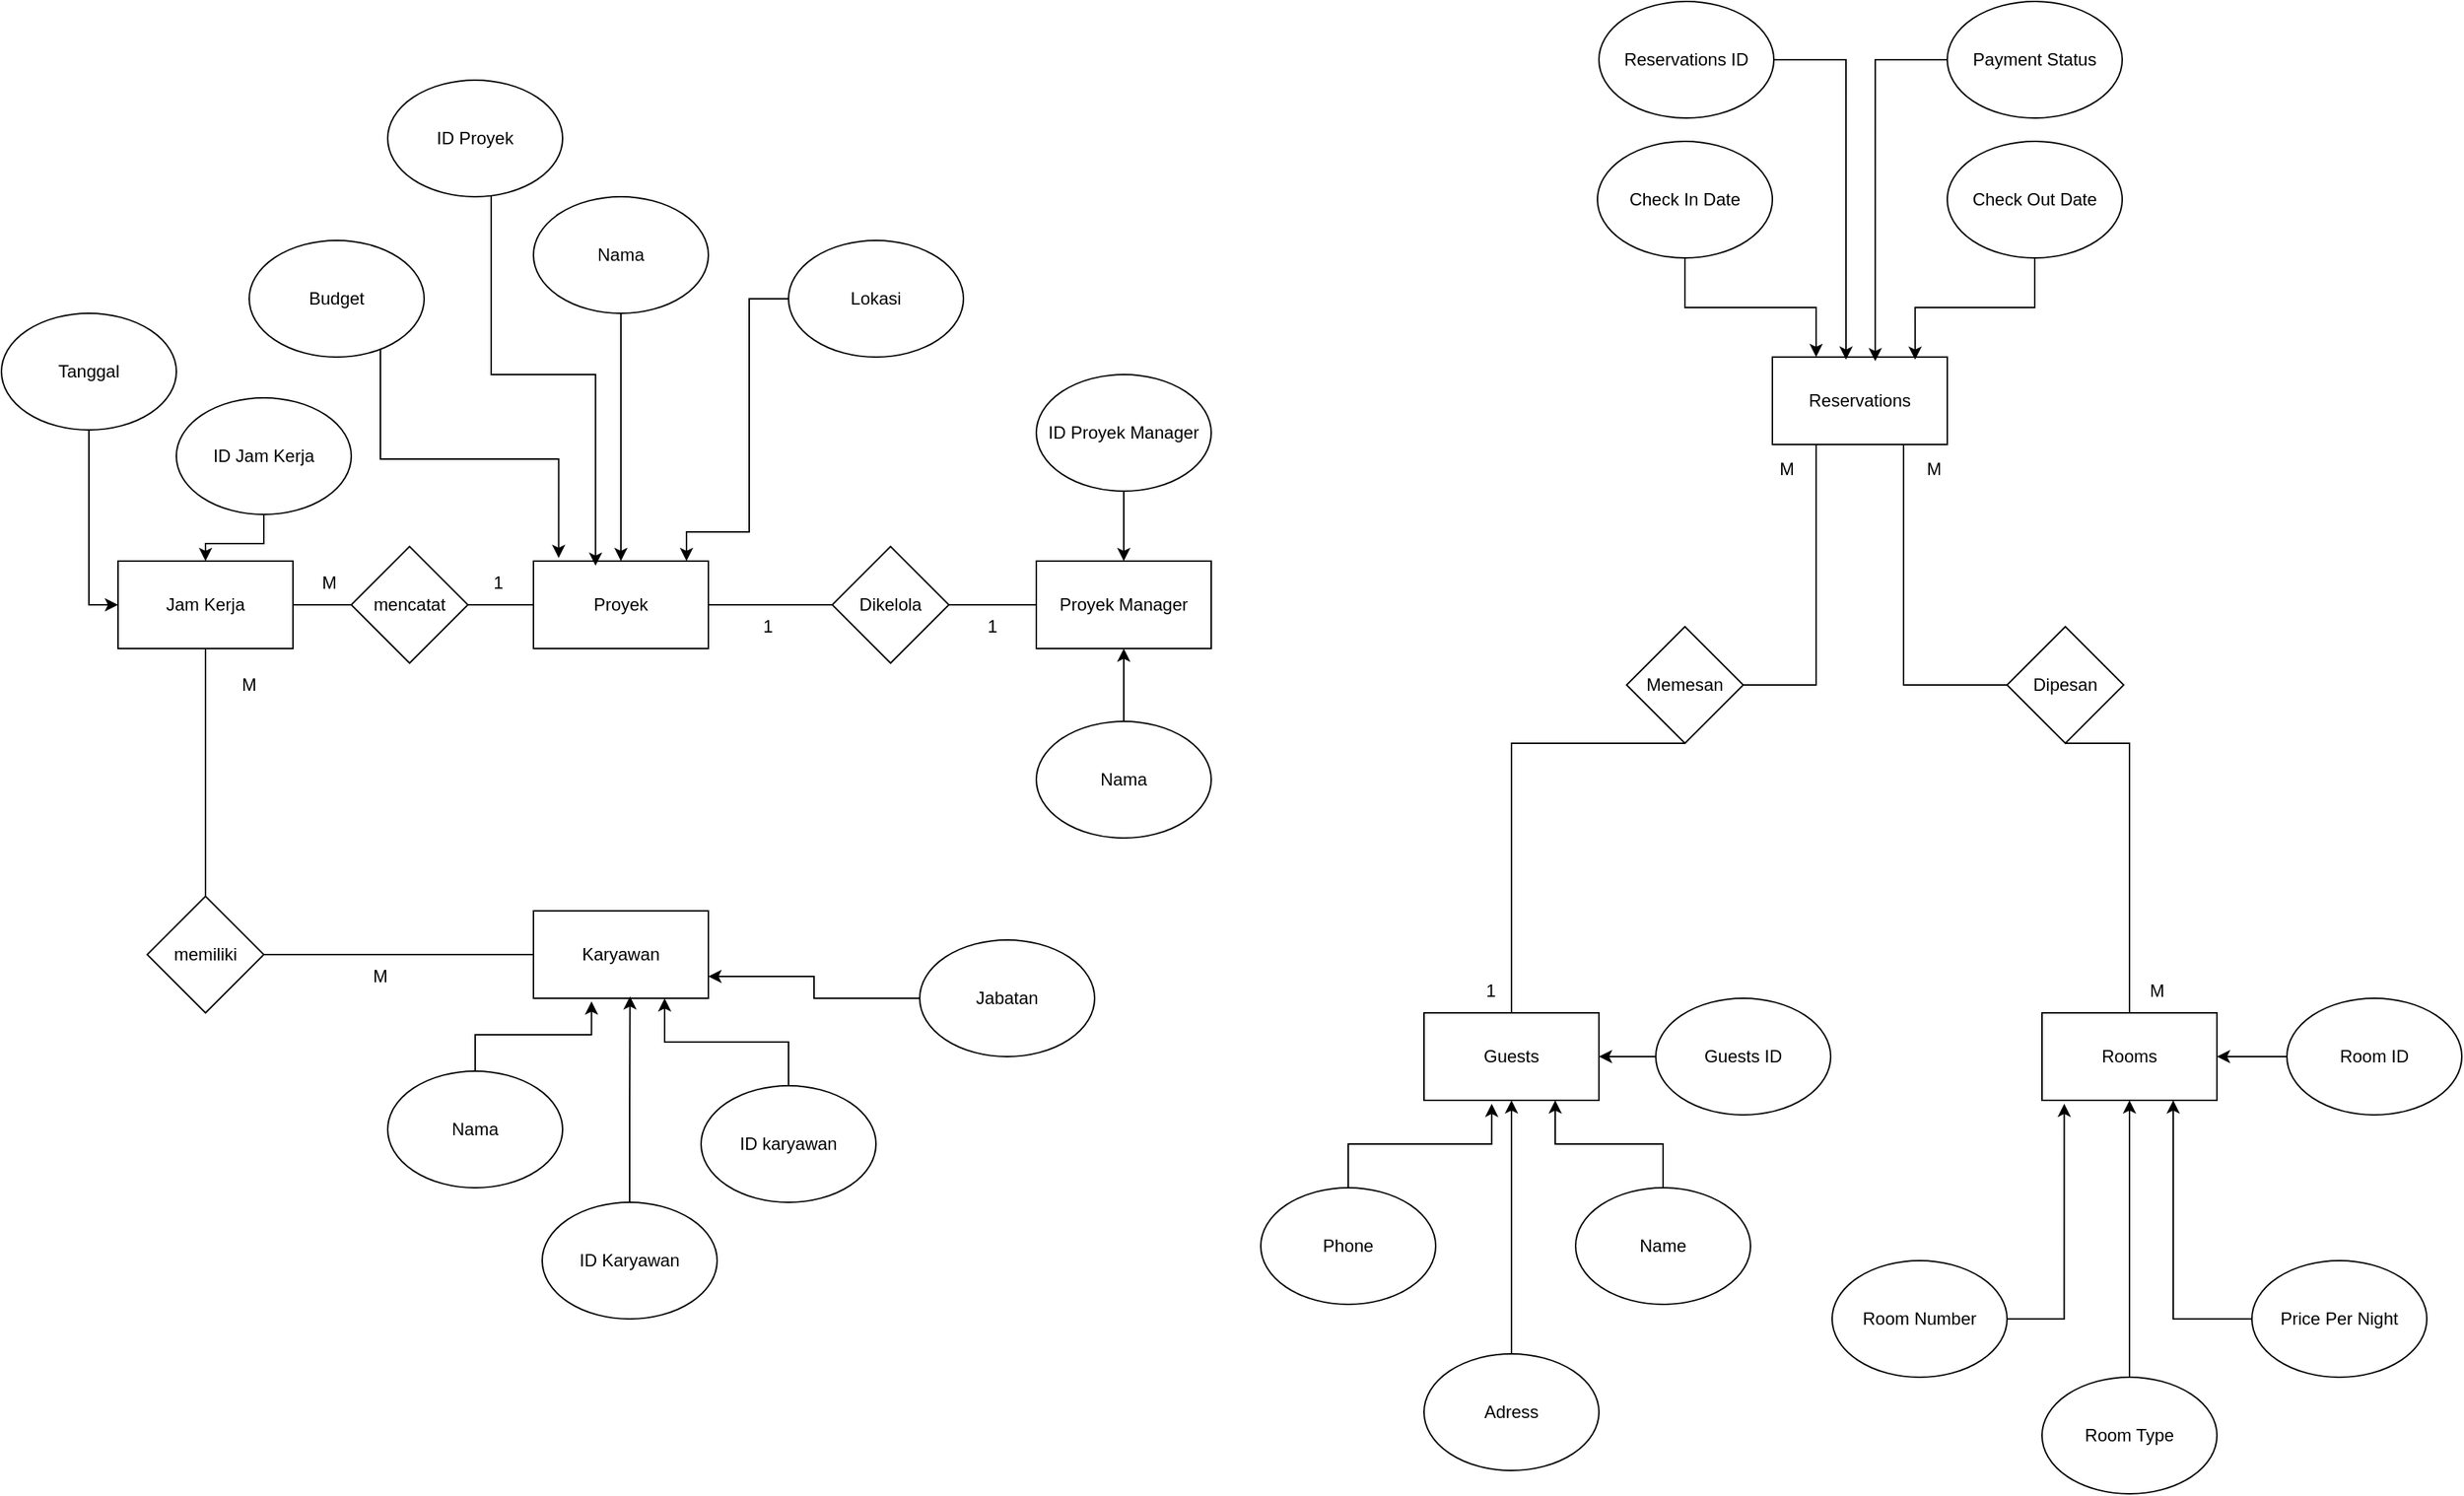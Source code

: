 <mxfile version="24.7.12">
  <diagram name="Page-1" id="U_-ThSBGukp351-MsQGF">
    <mxGraphModel dx="1466" dy="874" grid="1" gridSize="16" guides="1" tooltips="1" connect="1" arrows="1" fold="1" page="1" pageScale="1" pageWidth="850" pageHeight="1100" math="0" shadow="0">
      <root>
        <mxCell id="0" />
        <mxCell id="1" parent="0" />
        <mxCell id="ZirOt_VJAhJDtyZ2jbi9-2" value="Proyek" style="rounded=0;whiteSpace=wrap;html=1;" parent="1" vertex="1">
          <mxGeometry x="365" y="400" width="120" height="60" as="geometry" />
        </mxCell>
        <mxCell id="ZirOt_VJAhJDtyZ2jbi9-3" value="Dikelola" style="rhombus;whiteSpace=wrap;html=1;" parent="1" vertex="1">
          <mxGeometry x="570" y="390" width="80" height="80" as="geometry" />
        </mxCell>
        <mxCell id="ZirOt_VJAhJDtyZ2jbi9-4" value="Proyek Manager" style="rounded=0;whiteSpace=wrap;html=1;" parent="1" vertex="1">
          <mxGeometry x="710" y="400" width="120" height="60" as="geometry" />
        </mxCell>
        <mxCell id="ZirOt_VJAhJDtyZ2jbi9-10" value="Karyawan" style="rounded=0;whiteSpace=wrap;html=1;" parent="1" vertex="1">
          <mxGeometry x="365" y="640" width="120" height="60" as="geometry" />
        </mxCell>
        <mxCell id="ZirOt_VJAhJDtyZ2jbi9-11" value="Nama" style="ellipse;whiteSpace=wrap;html=1;" parent="1" vertex="1">
          <mxGeometry x="265" y="750" width="120" height="80" as="geometry" />
        </mxCell>
        <mxCell id="ZirOt_VJAhJDtyZ2jbi9-17" style="edgeStyle=orthogonalEdgeStyle;rounded=0;orthogonalLoop=1;jettySize=auto;html=1;entryX=0.75;entryY=1;entryDx=0;entryDy=0;" parent="1" source="ZirOt_VJAhJDtyZ2jbi9-12" target="ZirOt_VJAhJDtyZ2jbi9-10" edge="1">
          <mxGeometry relative="1" as="geometry" />
        </mxCell>
        <mxCell id="ZirOt_VJAhJDtyZ2jbi9-12" value="ID karyawan" style="ellipse;whiteSpace=wrap;html=1;" parent="1" vertex="1">
          <mxGeometry x="480" y="760" width="120" height="80" as="geometry" />
        </mxCell>
        <mxCell id="ZirOt_VJAhJDtyZ2jbi9-19" style="edgeStyle=orthogonalEdgeStyle;rounded=0;orthogonalLoop=1;jettySize=auto;html=1;entryX=1;entryY=0.75;entryDx=0;entryDy=0;" parent="1" source="ZirOt_VJAhJDtyZ2jbi9-13" target="ZirOt_VJAhJDtyZ2jbi9-10" edge="1">
          <mxGeometry relative="1" as="geometry" />
        </mxCell>
        <mxCell id="ZirOt_VJAhJDtyZ2jbi9-13" value="Jabatan" style="ellipse;whiteSpace=wrap;html=1;" parent="1" vertex="1">
          <mxGeometry x="630" y="660" width="120" height="80" as="geometry" />
        </mxCell>
        <mxCell id="ZirOt_VJAhJDtyZ2jbi9-14" value="Jam Kerja" style="rounded=0;whiteSpace=wrap;html=1;" parent="1" vertex="1">
          <mxGeometry x="80" y="400" width="120" height="60" as="geometry" />
        </mxCell>
        <mxCell id="ZirOt_VJAhJDtyZ2jbi9-18" style="edgeStyle=orthogonalEdgeStyle;rounded=0;orthogonalLoop=1;jettySize=auto;html=1;entryX=0.332;entryY=1.036;entryDx=0;entryDy=0;entryPerimeter=0;" parent="1" source="ZirOt_VJAhJDtyZ2jbi9-11" target="ZirOt_VJAhJDtyZ2jbi9-10" edge="1">
          <mxGeometry relative="1" as="geometry" />
        </mxCell>
        <mxCell id="ZirOt_VJAhJDtyZ2jbi9-20" value="mencatat" style="rhombus;whiteSpace=wrap;html=1;" parent="1" vertex="1">
          <mxGeometry x="240" y="390" width="80" height="80" as="geometry" />
        </mxCell>
        <mxCell id="ZirOt_VJAhJDtyZ2jbi9-21" value="memiliki" style="rhombus;whiteSpace=wrap;html=1;" parent="1" vertex="1">
          <mxGeometry x="100" y="630" width="80" height="80" as="geometry" />
        </mxCell>
        <mxCell id="ZirOt_VJAhJDtyZ2jbi9-27" style="edgeStyle=orthogonalEdgeStyle;rounded=0;orthogonalLoop=1;jettySize=auto;html=1;entryX=0.875;entryY=0;entryDx=0;entryDy=0;entryPerimeter=0;" parent="1" source="ZirOt_VJAhJDtyZ2jbi9-22" target="ZirOt_VJAhJDtyZ2jbi9-2" edge="1">
          <mxGeometry relative="1" as="geometry">
            <Array as="points">
              <mxPoint x="513" y="220" />
              <mxPoint x="513" y="380" />
              <mxPoint x="470" y="380" />
            </Array>
          </mxGeometry>
        </mxCell>
        <mxCell id="ZirOt_VJAhJDtyZ2jbi9-22" value="Lokasi" style="ellipse;whiteSpace=wrap;html=1;" parent="1" vertex="1">
          <mxGeometry x="540" y="180" width="120" height="80" as="geometry" />
        </mxCell>
        <mxCell id="ZirOt_VJAhJDtyZ2jbi9-25" style="edgeStyle=orthogonalEdgeStyle;rounded=0;orthogonalLoop=1;jettySize=auto;html=1;entryX=0.144;entryY=-0.036;entryDx=0;entryDy=0;entryPerimeter=0;" parent="1" source="ZirOt_VJAhJDtyZ2jbi9-23" target="ZirOt_VJAhJDtyZ2jbi9-2" edge="1">
          <mxGeometry relative="1" as="geometry">
            <Array as="points">
              <mxPoint x="260" y="330" />
              <mxPoint x="382" y="330" />
            </Array>
          </mxGeometry>
        </mxCell>
        <mxCell id="ZirOt_VJAhJDtyZ2jbi9-23" value="Budget" style="ellipse;whiteSpace=wrap;html=1;" parent="1" vertex="1">
          <mxGeometry x="170" y="180" width="120" height="80" as="geometry" />
        </mxCell>
        <mxCell id="ZirOt_VJAhJDtyZ2jbi9-26" style="rounded=0;orthogonalLoop=1;jettySize=auto;html=1;entryX=0.5;entryY=0;entryDx=0;entryDy=0;strokeColor=default;strokeWidth=1;" parent="1" source="ZirOt_VJAhJDtyZ2jbi9-24" target="ZirOt_VJAhJDtyZ2jbi9-2" edge="1">
          <mxGeometry relative="1" as="geometry" />
        </mxCell>
        <mxCell id="ZirOt_VJAhJDtyZ2jbi9-24" value="Nama" style="ellipse;whiteSpace=wrap;html=1;" parent="1" vertex="1">
          <mxGeometry x="365" y="150" width="120" height="80" as="geometry" />
        </mxCell>
        <mxCell id="ZirOt_VJAhJDtyZ2jbi9-36" value="" style="edgeStyle=orthogonalEdgeStyle;rounded=0;orthogonalLoop=1;jettySize=auto;html=1;" parent="1" source="ZirOt_VJAhJDtyZ2jbi9-35" target="ZirOt_VJAhJDtyZ2jbi9-4" edge="1">
          <mxGeometry relative="1" as="geometry" />
        </mxCell>
        <mxCell id="ZirOt_VJAhJDtyZ2jbi9-35" value="Nama" style="ellipse;whiteSpace=wrap;html=1;" parent="1" vertex="1">
          <mxGeometry x="710" y="510" width="120" height="80" as="geometry" />
        </mxCell>
        <mxCell id="ZirOt_VJAhJDtyZ2jbi9-37" value="" style="endArrow=none;html=1;rounded=0;exitX=1;exitY=0.5;exitDx=0;exitDy=0;entryX=0;entryY=0.5;entryDx=0;entryDy=0;" parent="1" source="ZirOt_VJAhJDtyZ2jbi9-14" target="ZirOt_VJAhJDtyZ2jbi9-20" edge="1">
          <mxGeometry width="50" height="50" relative="1" as="geometry">
            <mxPoint x="220" y="520" as="sourcePoint" />
            <mxPoint x="270" y="470" as="targetPoint" />
          </mxGeometry>
        </mxCell>
        <mxCell id="ZirOt_VJAhJDtyZ2jbi9-38" value="" style="endArrow=none;html=1;rounded=0;entryX=0;entryY=0.5;entryDx=0;entryDy=0;" parent="1" target="ZirOt_VJAhJDtyZ2jbi9-2" edge="1">
          <mxGeometry width="50" height="50" relative="1" as="geometry">
            <mxPoint x="320" y="430" as="sourcePoint" />
            <mxPoint x="370" y="380" as="targetPoint" />
          </mxGeometry>
        </mxCell>
        <mxCell id="ZirOt_VJAhJDtyZ2jbi9-39" value="" style="endArrow=none;html=1;rounded=0;exitX=1;exitY=0.5;exitDx=0;exitDy=0;entryX=0;entryY=0.5;entryDx=0;entryDy=0;" parent="1" source="ZirOt_VJAhJDtyZ2jbi9-2" target="ZirOt_VJAhJDtyZ2jbi9-3" edge="1">
          <mxGeometry width="50" height="50" relative="1" as="geometry">
            <mxPoint x="490" y="430" as="sourcePoint" />
            <mxPoint x="540" y="380" as="targetPoint" />
          </mxGeometry>
        </mxCell>
        <mxCell id="ZirOt_VJAhJDtyZ2jbi9-40" value="" style="endArrow=none;html=1;rounded=0;entryX=0;entryY=0.5;entryDx=0;entryDy=0;" parent="1" target="ZirOt_VJAhJDtyZ2jbi9-4" edge="1">
          <mxGeometry width="50" height="50" relative="1" as="geometry">
            <mxPoint x="650" y="430" as="sourcePoint" />
            <mxPoint x="700" y="380" as="targetPoint" />
          </mxGeometry>
        </mxCell>
        <mxCell id="ZirOt_VJAhJDtyZ2jbi9-41" value="" style="endArrow=none;html=1;rounded=0;entryX=0.5;entryY=1;entryDx=0;entryDy=0;" parent="1" target="ZirOt_VJAhJDtyZ2jbi9-14" edge="1">
          <mxGeometry width="50" height="50" relative="1" as="geometry">
            <mxPoint x="140" y="630" as="sourcePoint" />
            <mxPoint x="190" y="580" as="targetPoint" />
          </mxGeometry>
        </mxCell>
        <mxCell id="ZirOt_VJAhJDtyZ2jbi9-42" value="" style="endArrow=none;html=1;rounded=0;entryX=0;entryY=0.5;entryDx=0;entryDy=0;" parent="1" target="ZirOt_VJAhJDtyZ2jbi9-10" edge="1">
          <mxGeometry width="50" height="50" relative="1" as="geometry">
            <mxPoint x="180" y="670" as="sourcePoint" />
            <mxPoint x="360" y="670" as="targetPoint" />
          </mxGeometry>
        </mxCell>
        <mxCell id="8yiLDPME0U-5GVnbeEcH-37" value="1" style="text;html=1;align=center;verticalAlign=middle;whiteSpace=wrap;rounded=0;" vertex="1" parent="1">
          <mxGeometry x="496" y="430" width="60" height="30" as="geometry" />
        </mxCell>
        <mxCell id="8yiLDPME0U-5GVnbeEcH-38" value="1" style="text;html=1;align=center;verticalAlign=middle;whiteSpace=wrap;rounded=0;" vertex="1" parent="1">
          <mxGeometry x="650" y="430" width="60" height="30" as="geometry" />
        </mxCell>
        <mxCell id="8yiLDPME0U-5GVnbeEcH-41" value="M" style="text;html=1;align=center;verticalAlign=middle;whiteSpace=wrap;rounded=0;" vertex="1" parent="1">
          <mxGeometry x="230" y="670" width="60" height="30" as="geometry" />
        </mxCell>
        <mxCell id="8yiLDPME0U-5GVnbeEcH-44" value="M" style="text;html=1;align=center;verticalAlign=middle;whiteSpace=wrap;rounded=0;" vertex="1" parent="1">
          <mxGeometry x="140" y="470" width="60" height="30" as="geometry" />
        </mxCell>
        <mxCell id="8yiLDPME0U-5GVnbeEcH-45" value="M" style="text;html=1;align=center;verticalAlign=middle;whiteSpace=wrap;rounded=0;" vertex="1" parent="1">
          <mxGeometry x="195" y="400" width="60" height="30" as="geometry" />
        </mxCell>
        <mxCell id="8yiLDPME0U-5GVnbeEcH-46" value="1" style="text;html=1;align=center;verticalAlign=middle;whiteSpace=wrap;rounded=0;" vertex="1" parent="1">
          <mxGeometry x="311" y="400" width="60" height="30" as="geometry" />
        </mxCell>
        <mxCell id="8yiLDPME0U-5GVnbeEcH-50" value="ID Proyek" style="ellipse;whiteSpace=wrap;html=1;" vertex="1" parent="1">
          <mxGeometry x="265" y="70" width="120" height="80" as="geometry" />
        </mxCell>
        <mxCell id="8yiLDPME0U-5GVnbeEcH-51" style="edgeStyle=orthogonalEdgeStyle;rounded=0;orthogonalLoop=1;jettySize=auto;html=1;entryX=0.355;entryY=0.053;entryDx=0;entryDy=0;entryPerimeter=0;" edge="1" parent="1" source="8yiLDPME0U-5GVnbeEcH-50" target="ZirOt_VJAhJDtyZ2jbi9-2">
          <mxGeometry relative="1" as="geometry">
            <Array as="points">
              <mxPoint x="336" y="272" />
              <mxPoint x="408" y="272" />
            </Array>
          </mxGeometry>
        </mxCell>
        <mxCell id="8yiLDPME0U-5GVnbeEcH-53" value="" style="edgeStyle=orthogonalEdgeStyle;rounded=0;orthogonalLoop=1;jettySize=auto;html=1;" edge="1" parent="1" source="8yiLDPME0U-5GVnbeEcH-52" target="ZirOt_VJAhJDtyZ2jbi9-4">
          <mxGeometry relative="1" as="geometry" />
        </mxCell>
        <mxCell id="8yiLDPME0U-5GVnbeEcH-52" value="ID Proyek Manager" style="ellipse;whiteSpace=wrap;html=1;" vertex="1" parent="1">
          <mxGeometry x="710" y="272" width="120" height="80" as="geometry" />
        </mxCell>
        <mxCell id="8yiLDPME0U-5GVnbeEcH-56" style="edgeStyle=orthogonalEdgeStyle;rounded=0;orthogonalLoop=1;jettySize=auto;html=1;entryX=0.5;entryY=0;entryDx=0;entryDy=0;" edge="1" parent="1" source="8yiLDPME0U-5GVnbeEcH-54" target="ZirOt_VJAhJDtyZ2jbi9-14">
          <mxGeometry relative="1" as="geometry" />
        </mxCell>
        <mxCell id="8yiLDPME0U-5GVnbeEcH-54" value="ID Jam Kerja" style="ellipse;whiteSpace=wrap;html=1;" vertex="1" parent="1">
          <mxGeometry x="120" y="288" width="120" height="80" as="geometry" />
        </mxCell>
        <mxCell id="8yiLDPME0U-5GVnbeEcH-57" value="ID Karyawan" style="ellipse;whiteSpace=wrap;html=1;" vertex="1" parent="1">
          <mxGeometry x="371" y="840" width="120" height="80" as="geometry" />
        </mxCell>
        <mxCell id="8yiLDPME0U-5GVnbeEcH-58" style="edgeStyle=orthogonalEdgeStyle;rounded=0;orthogonalLoop=1;jettySize=auto;html=1;entryX=0.552;entryY=0.977;entryDx=0;entryDy=0;entryPerimeter=0;" edge="1" parent="1" source="8yiLDPME0U-5GVnbeEcH-57" target="ZirOt_VJAhJDtyZ2jbi9-10">
          <mxGeometry relative="1" as="geometry" />
        </mxCell>
        <mxCell id="8yiLDPME0U-5GVnbeEcH-60" style="edgeStyle=orthogonalEdgeStyle;rounded=0;orthogonalLoop=1;jettySize=auto;html=1;entryX=0;entryY=0.5;entryDx=0;entryDy=0;" edge="1" parent="1" source="8yiLDPME0U-5GVnbeEcH-59" target="ZirOt_VJAhJDtyZ2jbi9-14">
          <mxGeometry relative="1" as="geometry" />
        </mxCell>
        <mxCell id="8yiLDPME0U-5GVnbeEcH-59" value="Tanggal" style="ellipse;whiteSpace=wrap;html=1;" vertex="1" parent="1">
          <mxGeometry y="230" width="120" height="80" as="geometry" />
        </mxCell>
        <mxCell id="8yiLDPME0U-5GVnbeEcH-61" value="Reservations" style="rounded=0;whiteSpace=wrap;html=1;" vertex="1" parent="1">
          <mxGeometry x="1215" y="260" width="120" height="60" as="geometry" />
        </mxCell>
        <mxCell id="8yiLDPME0U-5GVnbeEcH-62" value="Rooms" style="rounded=0;whiteSpace=wrap;html=1;" vertex="1" parent="1">
          <mxGeometry x="1400" y="710" width="120" height="60" as="geometry" />
        </mxCell>
        <mxCell id="8yiLDPME0U-5GVnbeEcH-63" value="Guests" style="rounded=0;whiteSpace=wrap;html=1;" vertex="1" parent="1">
          <mxGeometry x="976" y="710" width="120" height="60" as="geometry" />
        </mxCell>
        <mxCell id="8yiLDPME0U-5GVnbeEcH-86" style="edgeStyle=orthogonalEdgeStyle;rounded=0;orthogonalLoop=1;jettySize=auto;html=1;entryX=0.5;entryY=1;entryDx=0;entryDy=0;" edge="1" parent="1" source="8yiLDPME0U-5GVnbeEcH-64" target="8yiLDPME0U-5GVnbeEcH-62">
          <mxGeometry relative="1" as="geometry" />
        </mxCell>
        <mxCell id="8yiLDPME0U-5GVnbeEcH-64" value="Room Type" style="ellipse;whiteSpace=wrap;html=1;" vertex="1" parent="1">
          <mxGeometry x="1400" y="960" width="120" height="80" as="geometry" />
        </mxCell>
        <mxCell id="8yiLDPME0U-5GVnbeEcH-85" style="edgeStyle=orthogonalEdgeStyle;rounded=0;orthogonalLoop=1;jettySize=auto;html=1;entryX=0.127;entryY=1.039;entryDx=0;entryDy=0;entryPerimeter=0;" edge="1" parent="1" source="8yiLDPME0U-5GVnbeEcH-65" target="8yiLDPME0U-5GVnbeEcH-62">
          <mxGeometry relative="1" as="geometry">
            <mxPoint x="1416" y="784" as="targetPoint" />
          </mxGeometry>
        </mxCell>
        <mxCell id="8yiLDPME0U-5GVnbeEcH-65" value="Room Number" style="ellipse;whiteSpace=wrap;html=1;" vertex="1" parent="1">
          <mxGeometry x="1256" y="880" width="120" height="80" as="geometry" />
        </mxCell>
        <mxCell id="8yiLDPME0U-5GVnbeEcH-87" style="edgeStyle=orthogonalEdgeStyle;rounded=0;orthogonalLoop=1;jettySize=auto;html=1;entryX=0.75;entryY=1;entryDx=0;entryDy=0;" edge="1" parent="1" source="8yiLDPME0U-5GVnbeEcH-66" target="8yiLDPME0U-5GVnbeEcH-62">
          <mxGeometry relative="1" as="geometry" />
        </mxCell>
        <mxCell id="8yiLDPME0U-5GVnbeEcH-66" value="Price Per Night" style="ellipse;whiteSpace=wrap;html=1;" vertex="1" parent="1">
          <mxGeometry x="1544" y="880" width="120" height="80" as="geometry" />
        </mxCell>
        <mxCell id="8yiLDPME0U-5GVnbeEcH-67" value="Phone" style="ellipse;whiteSpace=wrap;html=1;" vertex="1" parent="1">
          <mxGeometry x="864" y="830" width="120" height="80" as="geometry" />
        </mxCell>
        <mxCell id="8yiLDPME0U-5GVnbeEcH-84" style="edgeStyle=orthogonalEdgeStyle;rounded=0;orthogonalLoop=1;jettySize=auto;html=1;entryX=0.5;entryY=1;entryDx=0;entryDy=0;" edge="1" parent="1" source="8yiLDPME0U-5GVnbeEcH-68" target="8yiLDPME0U-5GVnbeEcH-63">
          <mxGeometry relative="1" as="geometry" />
        </mxCell>
        <mxCell id="8yiLDPME0U-5GVnbeEcH-68" value="Adress" style="ellipse;whiteSpace=wrap;html=1;" vertex="1" parent="1">
          <mxGeometry x="976" y="944" width="120" height="80" as="geometry" />
        </mxCell>
        <mxCell id="8yiLDPME0U-5GVnbeEcH-83" style="edgeStyle=orthogonalEdgeStyle;rounded=0;orthogonalLoop=1;jettySize=auto;html=1;entryX=0.75;entryY=1;entryDx=0;entryDy=0;" edge="1" parent="1" source="8yiLDPME0U-5GVnbeEcH-69" target="8yiLDPME0U-5GVnbeEcH-63">
          <mxGeometry relative="1" as="geometry" />
        </mxCell>
        <mxCell id="8yiLDPME0U-5GVnbeEcH-69" value="Name" style="ellipse;whiteSpace=wrap;html=1;" vertex="1" parent="1">
          <mxGeometry x="1080" y="830" width="120" height="80" as="geometry" />
        </mxCell>
        <mxCell id="8yiLDPME0U-5GVnbeEcH-80" value="" style="edgeStyle=orthogonalEdgeStyle;rounded=0;orthogonalLoop=1;jettySize=auto;html=1;" edge="1" parent="1" source="8yiLDPME0U-5GVnbeEcH-70" target="8yiLDPME0U-5GVnbeEcH-63">
          <mxGeometry relative="1" as="geometry" />
        </mxCell>
        <mxCell id="8yiLDPME0U-5GVnbeEcH-70" value="Guests ID" style="ellipse;whiteSpace=wrap;html=1;" vertex="1" parent="1">
          <mxGeometry x="1135" y="700" width="120" height="80" as="geometry" />
        </mxCell>
        <mxCell id="8yiLDPME0U-5GVnbeEcH-90" style="edgeStyle=orthogonalEdgeStyle;rounded=0;orthogonalLoop=1;jettySize=auto;html=1;entryX=1;entryY=0.5;entryDx=0;entryDy=0;" edge="1" parent="1" source="8yiLDPME0U-5GVnbeEcH-71" target="8yiLDPME0U-5GVnbeEcH-62">
          <mxGeometry relative="1" as="geometry" />
        </mxCell>
        <mxCell id="8yiLDPME0U-5GVnbeEcH-71" value="Room ID" style="ellipse;whiteSpace=wrap;html=1;" vertex="1" parent="1">
          <mxGeometry x="1568" y="700" width="120" height="80" as="geometry" />
        </mxCell>
        <mxCell id="8yiLDPME0U-5GVnbeEcH-76" style="edgeStyle=orthogonalEdgeStyle;rounded=0;orthogonalLoop=1;jettySize=auto;html=1;entryX=0.25;entryY=0;entryDx=0;entryDy=0;" edge="1" parent="1" source="8yiLDPME0U-5GVnbeEcH-72" target="8yiLDPME0U-5GVnbeEcH-61">
          <mxGeometry relative="1" as="geometry" />
        </mxCell>
        <mxCell id="8yiLDPME0U-5GVnbeEcH-72" value="Check In Date" style="ellipse;whiteSpace=wrap;html=1;" vertex="1" parent="1">
          <mxGeometry x="1095" y="112" width="120" height="80" as="geometry" />
        </mxCell>
        <mxCell id="8yiLDPME0U-5GVnbeEcH-77" style="edgeStyle=orthogonalEdgeStyle;rounded=0;orthogonalLoop=1;jettySize=auto;html=1;entryX=0.421;entryY=0.03;entryDx=0;entryDy=0;entryPerimeter=0;" edge="1" parent="1" source="8yiLDPME0U-5GVnbeEcH-73" target="8yiLDPME0U-5GVnbeEcH-61">
          <mxGeometry relative="1" as="geometry">
            <mxPoint x="1264" y="240" as="targetPoint" />
            <Array as="points">
              <mxPoint x="1266" y="56" />
            </Array>
          </mxGeometry>
        </mxCell>
        <mxCell id="8yiLDPME0U-5GVnbeEcH-73" value="Reservations ID" style="ellipse;whiteSpace=wrap;html=1;" vertex="1" parent="1">
          <mxGeometry x="1096" y="16" width="120" height="80" as="geometry" />
        </mxCell>
        <mxCell id="8yiLDPME0U-5GVnbeEcH-74" value="Payment Status" style="ellipse;whiteSpace=wrap;html=1;" vertex="1" parent="1">
          <mxGeometry x="1335" y="16" width="120" height="80" as="geometry" />
        </mxCell>
        <mxCell id="8yiLDPME0U-5GVnbeEcH-75" value="Check Out Date" style="ellipse;whiteSpace=wrap;html=1;" vertex="1" parent="1">
          <mxGeometry x="1335" y="112" width="120" height="80" as="geometry" />
        </mxCell>
        <mxCell id="8yiLDPME0U-5GVnbeEcH-78" style="edgeStyle=orthogonalEdgeStyle;rounded=0;orthogonalLoop=1;jettySize=auto;html=1;entryX=0.588;entryY=0.047;entryDx=0;entryDy=0;entryPerimeter=0;" edge="1" parent="1" source="8yiLDPME0U-5GVnbeEcH-74" target="8yiLDPME0U-5GVnbeEcH-61">
          <mxGeometry relative="1" as="geometry">
            <Array as="points">
              <mxPoint x="1286" y="56" />
            </Array>
          </mxGeometry>
        </mxCell>
        <mxCell id="8yiLDPME0U-5GVnbeEcH-79" style="edgeStyle=orthogonalEdgeStyle;rounded=0;orthogonalLoop=1;jettySize=auto;html=1;entryX=0.816;entryY=0.03;entryDx=0;entryDy=0;entryPerimeter=0;" edge="1" parent="1" source="8yiLDPME0U-5GVnbeEcH-75" target="8yiLDPME0U-5GVnbeEcH-61">
          <mxGeometry relative="1" as="geometry" />
        </mxCell>
        <mxCell id="8yiLDPME0U-5GVnbeEcH-82" style="edgeStyle=orthogonalEdgeStyle;rounded=0;orthogonalLoop=1;jettySize=auto;html=1;entryX=0.387;entryY=1.039;entryDx=0;entryDy=0;entryPerimeter=0;" edge="1" parent="1" source="8yiLDPME0U-5GVnbeEcH-67" target="8yiLDPME0U-5GVnbeEcH-63">
          <mxGeometry relative="1" as="geometry" />
        </mxCell>
        <mxCell id="8yiLDPME0U-5GVnbeEcH-91" value="Memesan" style="rhombus;whiteSpace=wrap;html=1;" vertex="1" parent="1">
          <mxGeometry x="1115" y="445" width="80" height="80" as="geometry" />
        </mxCell>
        <mxCell id="8yiLDPME0U-5GVnbeEcH-93" value="Dipesan" style="rhombus;whiteSpace=wrap;html=1;" vertex="1" parent="1">
          <mxGeometry x="1376" y="445" width="80" height="80" as="geometry" />
        </mxCell>
        <mxCell id="8yiLDPME0U-5GVnbeEcH-97" value="" style="endArrow=none;html=1;rounded=0;entryX=0.5;entryY=1;entryDx=0;entryDy=0;exitX=0.5;exitY=0;exitDx=0;exitDy=0;" edge="1" parent="1" source="8yiLDPME0U-5GVnbeEcH-62" target="8yiLDPME0U-5GVnbeEcH-93">
          <mxGeometry width="50" height="50" relative="1" as="geometry">
            <mxPoint x="1376" y="578" as="sourcePoint" />
            <mxPoint x="1426" y="528" as="targetPoint" />
            <Array as="points">
              <mxPoint x="1460" y="525" />
            </Array>
          </mxGeometry>
        </mxCell>
        <mxCell id="8yiLDPME0U-5GVnbeEcH-99" value="" style="endArrow=none;html=1;rounded=0;entryX=0.5;entryY=1;entryDx=0;entryDy=0;exitX=0.5;exitY=0;exitDx=0;exitDy=0;" edge="1" parent="1" source="8yiLDPME0U-5GVnbeEcH-63" target="8yiLDPME0U-5GVnbeEcH-91">
          <mxGeometry width="50" height="50" relative="1" as="geometry">
            <mxPoint x="1104" y="578" as="sourcePoint" />
            <mxPoint x="1154" y="528" as="targetPoint" />
            <Array as="points">
              <mxPoint x="1036" y="525" />
            </Array>
          </mxGeometry>
        </mxCell>
        <mxCell id="8yiLDPME0U-5GVnbeEcH-104" value="" style="endArrow=none;html=1;rounded=0;exitX=1;exitY=0.5;exitDx=0;exitDy=0;entryX=0.25;entryY=1;entryDx=0;entryDy=0;" edge="1" parent="1" source="8yiLDPME0U-5GVnbeEcH-91" target="8yiLDPME0U-5GVnbeEcH-61">
          <mxGeometry width="50" height="50" relative="1" as="geometry">
            <mxPoint x="1216" y="370" as="sourcePoint" />
            <mxPoint x="1266" y="320" as="targetPoint" />
            <Array as="points">
              <mxPoint x="1245" y="485" />
            </Array>
          </mxGeometry>
        </mxCell>
        <mxCell id="8yiLDPME0U-5GVnbeEcH-105" value="" style="endArrow=none;html=1;rounded=0;exitX=0;exitY=0.5;exitDx=0;exitDy=0;entryX=0.75;entryY=1;entryDx=0;entryDy=0;" edge="1" parent="1" source="8yiLDPME0U-5GVnbeEcH-93" target="8yiLDPME0U-5GVnbeEcH-61">
          <mxGeometry width="50" height="50" relative="1" as="geometry">
            <mxPoint x="1248" y="370" as="sourcePoint" />
            <mxPoint x="1298" y="320" as="targetPoint" />
            <Array as="points">
              <mxPoint x="1305" y="485" />
            </Array>
          </mxGeometry>
        </mxCell>
        <mxCell id="8yiLDPME0U-5GVnbeEcH-108" value="M" style="text;html=1;align=center;verticalAlign=middle;whiteSpace=wrap;rounded=0;" vertex="1" parent="1">
          <mxGeometry x="1195" y="322" width="60" height="30" as="geometry" />
        </mxCell>
        <mxCell id="8yiLDPME0U-5GVnbeEcH-109" value="1" style="text;html=1;align=center;verticalAlign=middle;whiteSpace=wrap;rounded=0;" vertex="1" parent="1">
          <mxGeometry x="992" y="680" width="60" height="30" as="geometry" />
        </mxCell>
        <mxCell id="8yiLDPME0U-5GVnbeEcH-110" value="M" style="text;html=1;align=center;verticalAlign=middle;whiteSpace=wrap;rounded=0;" vertex="1" parent="1">
          <mxGeometry x="1296" y="322" width="60" height="30" as="geometry" />
        </mxCell>
        <mxCell id="8yiLDPME0U-5GVnbeEcH-111" value="M" style="text;html=1;align=center;verticalAlign=middle;whiteSpace=wrap;rounded=0;" vertex="1" parent="1">
          <mxGeometry x="1449" y="680" width="60" height="30" as="geometry" />
        </mxCell>
      </root>
    </mxGraphModel>
  </diagram>
</mxfile>
